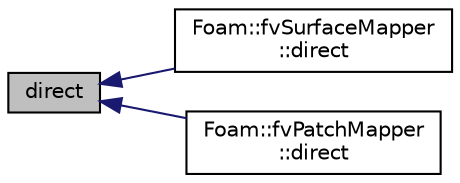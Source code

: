 digraph "direct"
{
  bgcolor="transparent";
  edge [fontname="Helvetica",fontsize="10",labelfontname="Helvetica",labelfontsize="10"];
  node [fontname="Helvetica",fontsize="10",shape=record];
  rankdir="LR";
  Node1 [label="direct",height=0.2,width=0.4,color="black", fillcolor="grey75", style="filled", fontcolor="black"];
  Node1 -> Node2 [dir="back",color="midnightblue",fontsize="10",style="solid",fontname="Helvetica"];
  Node2 [label="Foam::fvSurfaceMapper\l::direct",height=0.2,width=0.4,color="black",URL="$a00894.html#aa6fd973c07a1eda3654f6e516d34e963",tooltip="Is the mapping direct. "];
  Node1 -> Node3 [dir="back",color="midnightblue",fontsize="10",style="solid",fontname="Helvetica"];
  Node3 [label="Foam::fvPatchMapper\l::direct",height=0.2,width=0.4,color="black",URL="$a00889.html#aa6fd973c07a1eda3654f6e516d34e963",tooltip="Is the mapping direct. "];
}
